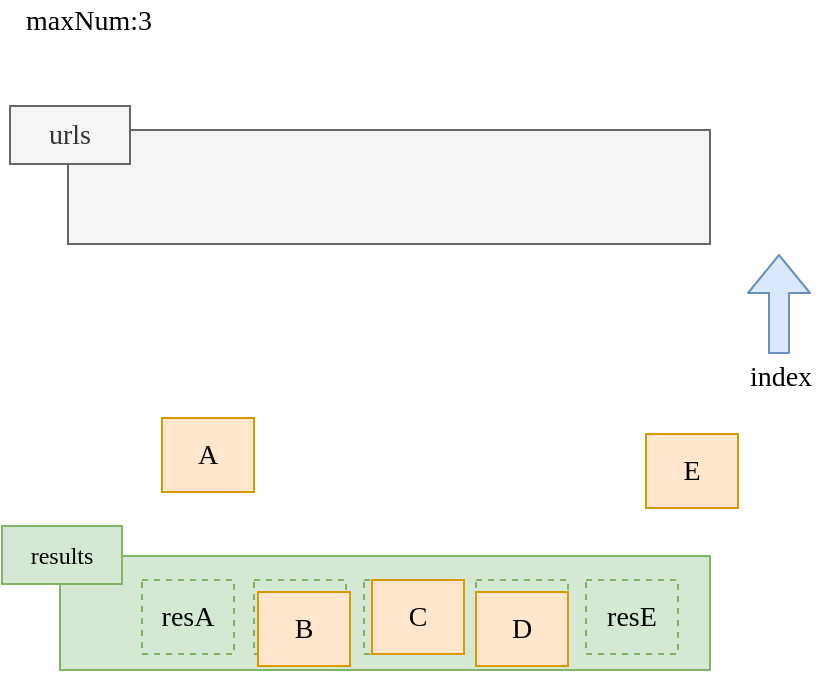 <mxfile>
    <diagram id="tBpkeiycLeozT4MD3VOS" name="第 1 页">
        <mxGraphModel dx="815" dy="534" grid="0" gridSize="10" guides="1" tooltips="1" connect="1" arrows="1" fold="1" page="1" pageScale="1" pageWidth="827" pageHeight="1169" math="0" shadow="0">
            <root>
                <mxCell id="0"/>
                <mxCell id="1" parent="0"/>
                <mxCell id="2" value="" style="rounded=0;whiteSpace=wrap;html=1;fillColor=#f5f5f5;fontColor=#333333;strokeColor=#666666;" parent="1" vertex="1">
                    <mxGeometry x="219" y="127" width="321" height="57" as="geometry"/>
                </mxCell>
                <mxCell id="3" value="" style="rounded=0;whiteSpace=wrap;html=1;fillColor=#d5e8d4;strokeColor=#82b366;" parent="1" vertex="1">
                    <mxGeometry x="215" y="340" width="325" height="57" as="geometry"/>
                </mxCell>
                <mxCell id="9" value="urls" style="rounded=0;whiteSpace=wrap;html=1;fontFamily=Roboto Mono;fontSize=14;fillColor=#f5f5f5;fontColor=#333333;strokeColor=#666666;" parent="1" vertex="1">
                    <mxGeometry x="190" y="115" width="60" height="29" as="geometry"/>
                </mxCell>
                <mxCell id="10" value="results" style="rounded=0;whiteSpace=wrap;html=1;fontFamily=Roboto Mono;fontSize=12;fillColor=#d5e8d4;strokeColor=#82b366;" parent="1" vertex="1">
                    <mxGeometry x="186" y="325" width="60" height="29" as="geometry"/>
                </mxCell>
                <mxCell id="23" value="resA" style="rounded=0;whiteSpace=wrap;html=1;fillColor=#d5e8d4;strokeColor=#82b366;fontFamily=Roboto Mono;fontSize=14;dashed=1;" parent="1" vertex="1">
                    <mxGeometry x="256" y="352" width="46" height="37" as="geometry"/>
                </mxCell>
                <mxCell id="24" value="resB" style="rounded=0;whiteSpace=wrap;html=1;fillColor=#d5e8d4;strokeColor=#82b366;fontFamily=Roboto Mono;fontSize=14;dashed=1;" parent="1" vertex="1">
                    <mxGeometry x="312" y="352" width="46" height="37" as="geometry"/>
                </mxCell>
                <mxCell id="25" value="resC" style="rounded=0;whiteSpace=wrap;html=1;fillColor=#d5e8d4;strokeColor=#82b366;fontFamily=Roboto Mono;fontSize=14;dashed=1;" parent="1" vertex="1">
                    <mxGeometry x="367" y="352" width="46" height="37" as="geometry"/>
                </mxCell>
                <mxCell id="26" value="resD" style="rounded=0;whiteSpace=wrap;html=1;fillColor=#d5e8d4;strokeColor=#82b366;fontFamily=Roboto Mono;fontSize=14;dashed=1;" parent="1" vertex="1">
                    <mxGeometry x="423" y="352" width="46" height="37" as="geometry"/>
                </mxCell>
                <mxCell id="27" value="resE" style="rounded=0;whiteSpace=wrap;html=1;fillColor=#d5e8d4;strokeColor=#82b366;fontFamily=Roboto Mono;fontSize=14;dashed=1;" parent="1" vertex="1">
                    <mxGeometry x="478" y="352" width="46" height="37" as="geometry"/>
                </mxCell>
                <mxCell id="29" value="maxNum:3" style="text;html=1;align=center;verticalAlign=middle;resizable=0;points=[];autosize=1;strokeColor=none;fillColor=none;fontSize=14;fontFamily=Roboto Mono;" parent="1" vertex="1">
                    <mxGeometry x="190" y="62" width="77" height="21" as="geometry"/>
                </mxCell>
                <mxCell id="32" value="" style="group" parent="1" vertex="1" connectable="0">
                    <mxGeometry x="549" y="189" width="52" height="72" as="geometry"/>
                </mxCell>
                <mxCell id="30" value="" style="shape=flexArrow;endArrow=classic;html=1;fontFamily=Roboto Mono;fontSize=14;strokeColor=#6c8ebf;curved=1;fillColor=#dae8fc;" parent="32" edge="1">
                    <mxGeometry width="50" height="50" relative="1" as="geometry">
                        <mxPoint x="25.5" y="50" as="sourcePoint"/>
                        <mxPoint x="25.5" as="targetPoint"/>
                    </mxGeometry>
                </mxCell>
                <mxCell id="31" value="index" style="text;html=1;align=center;verticalAlign=middle;resizable=0;points=[];autosize=1;strokeColor=none;fillColor=none;fontSize=14;fontFamily=Roboto Mono;" parent="32" vertex="1">
                    <mxGeometry y="51" width="52" height="21" as="geometry"/>
                </mxCell>
                <mxCell id="4" value="A" style="rounded=0;whiteSpace=wrap;html=1;fillColor=#ffe6cc;strokeColor=#d79b00;fontFamily=Roboto Mono;fontSize=14;" parent="1" vertex="1">
                    <mxGeometry x="266" y="271" width="46" height="37" as="geometry"/>
                </mxCell>
                <mxCell id="5" value="B" style="rounded=0;whiteSpace=wrap;html=1;fillColor=#ffe6cc;strokeColor=#d79b00;fontFamily=Roboto Mono;fontSize=14;" parent="1" vertex="1">
                    <mxGeometry x="314" y="358" width="46" height="37" as="geometry"/>
                </mxCell>
                <mxCell id="6" value="C" style="rounded=0;whiteSpace=wrap;html=1;fillColor=#ffe6cc;strokeColor=#d79b00;fontFamily=Roboto Mono;fontSize=14;" parent="1" vertex="1">
                    <mxGeometry x="371" y="352" width="46" height="37" as="geometry"/>
                </mxCell>
                <mxCell id="7" value="D" style="rounded=0;whiteSpace=wrap;html=1;fillColor=#ffe6cc;strokeColor=#d79b00;fontFamily=Roboto Mono;fontSize=14;" parent="1" vertex="1">
                    <mxGeometry x="423" y="358" width="46" height="37" as="geometry"/>
                </mxCell>
                <mxCell id="8" value="E" style="rounded=0;whiteSpace=wrap;html=1;fillColor=#ffe6cc;strokeColor=#d79b00;fontFamily=Roboto Mono;fontSize=14;" parent="1" vertex="1">
                    <mxGeometry x="508" y="279" width="46" height="37" as="geometry"/>
                </mxCell>
            </root>
        </mxGraphModel>
    </diagram>
</mxfile>